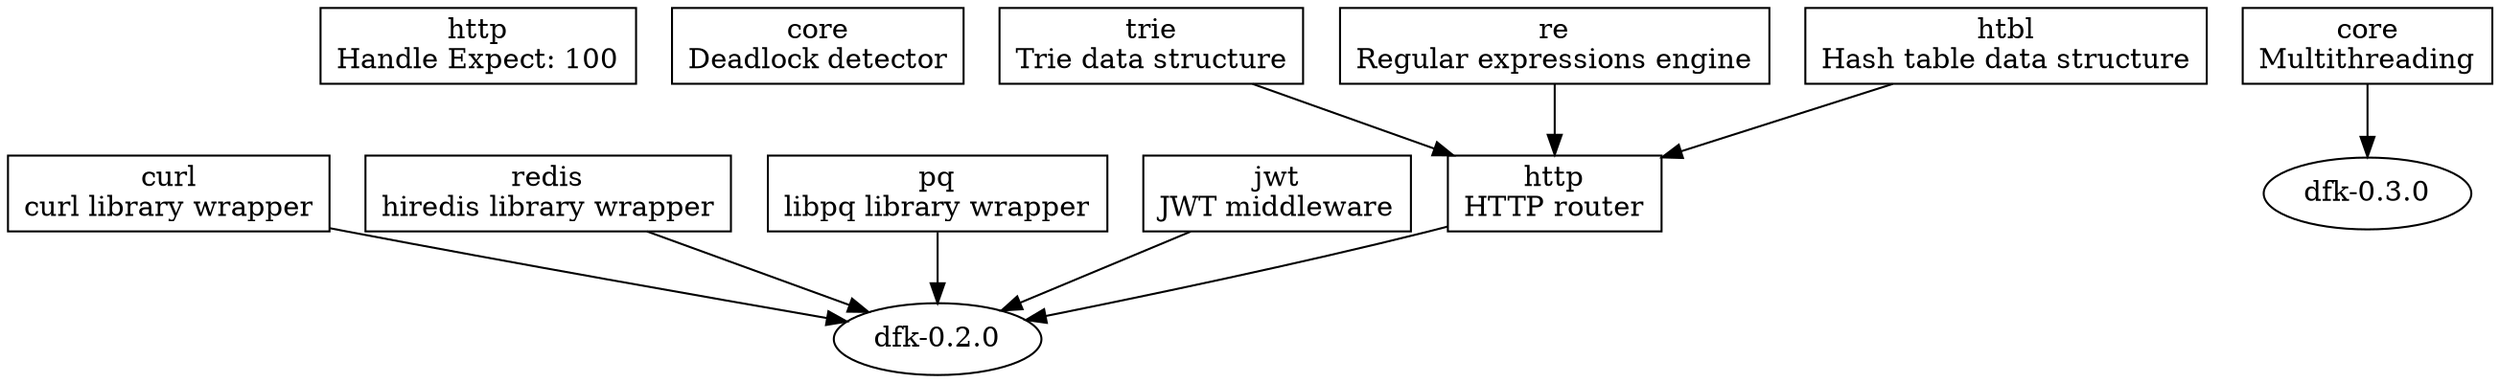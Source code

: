 digraph "DFK Library Roadmap - Current" {
  node [shape=box];
  ratio="compress";

  expect_100 [label="http\nHandle Expect: 100"];

  deadlock [label="core\nDeadlock detector"];

  curl [label="curl\ncurl library wrapper"];

  redis [label="redis\nhiredis library wrapper"];

  libpq [label="pq\nlibpq library wrapper"];

  jwt [label="jwt\nJWT middleware"];

  mt [label="core\nMultithreading"];

  trie [label="trie\nTrie data structure"];

  re [label="re\nRegular expressions engine"];

  htbl [label="htbl\nHash table data structure"];

  router [label="http\nHTTP router"];
    trie -> router;
    re -> router;
    htbl -> router;

  dfk020 [label="dfk-0.2.0" shape=oval];
    jwt -> dfk020;
    redis -> dfk020;
    curl -> dfk020;
    libpq -> dfk020;
    router -> dfk020;

  dfk030 [label="dfk-0.3.0" shape=oval];
    mt -> dfk030;
}
